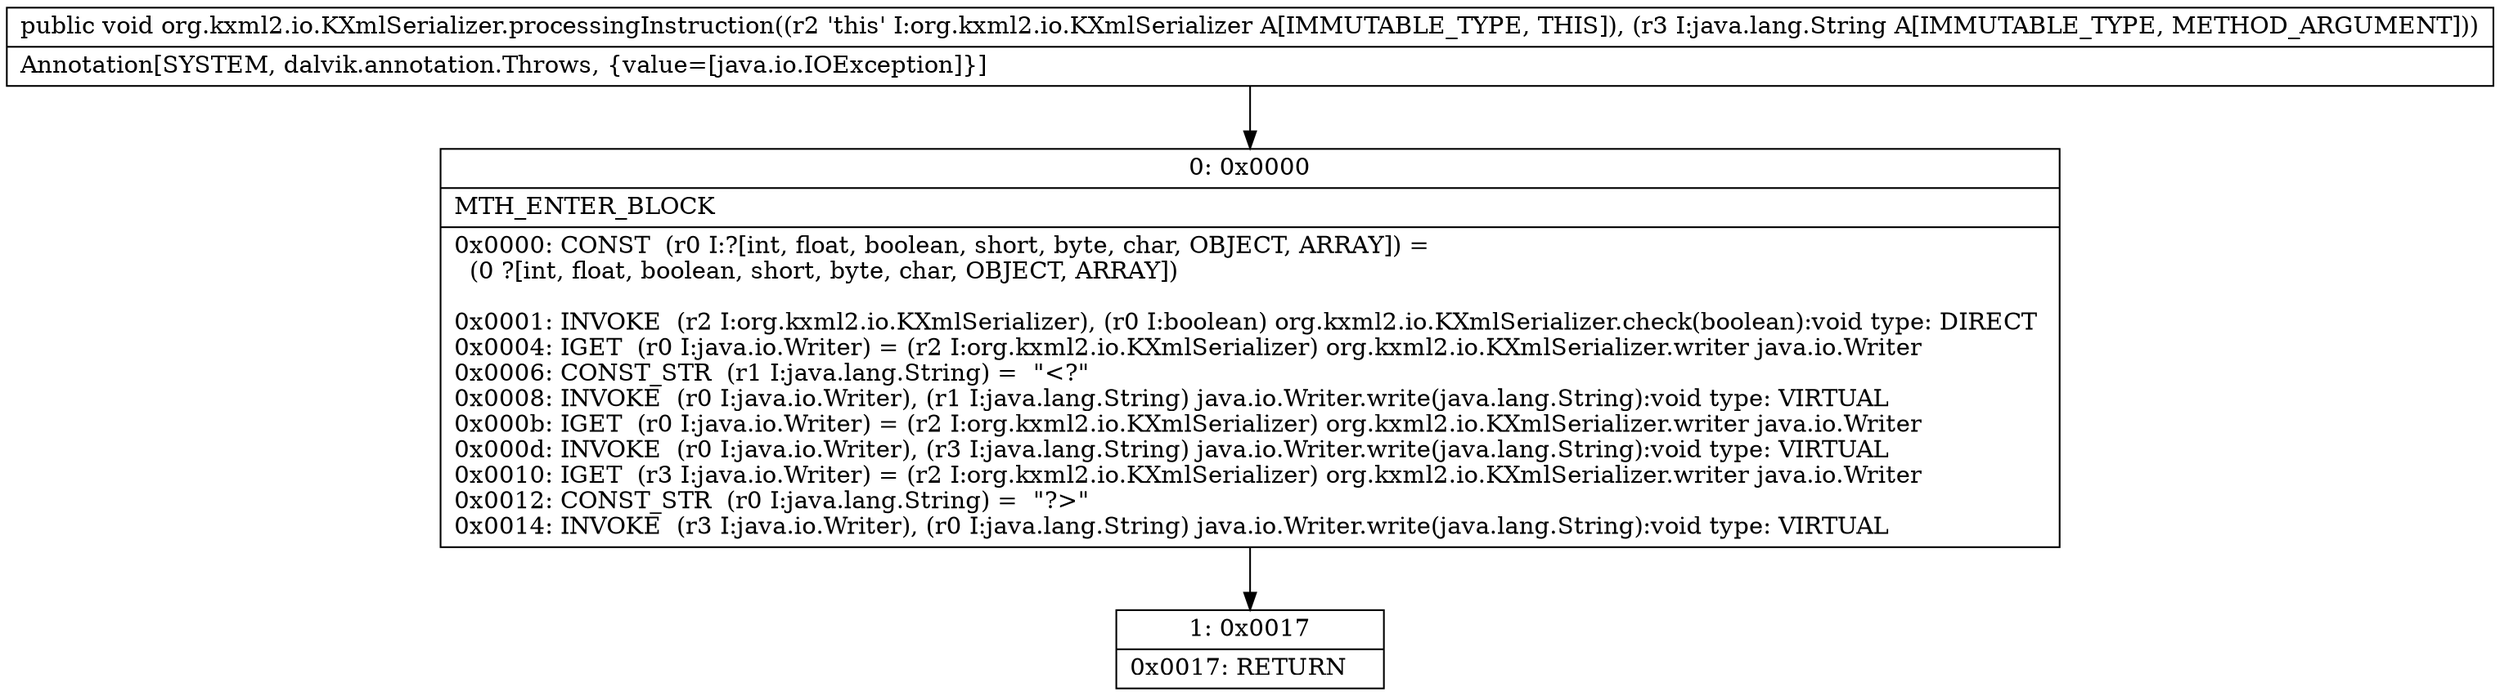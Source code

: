 digraph "CFG fororg.kxml2.io.KXmlSerializer.processingInstruction(Ljava\/lang\/String;)V" {
Node_0 [shape=record,label="{0\:\ 0x0000|MTH_ENTER_BLOCK\l|0x0000: CONST  (r0 I:?[int, float, boolean, short, byte, char, OBJECT, ARRAY]) = \l  (0 ?[int, float, boolean, short, byte, char, OBJECT, ARRAY])\l \l0x0001: INVOKE  (r2 I:org.kxml2.io.KXmlSerializer), (r0 I:boolean) org.kxml2.io.KXmlSerializer.check(boolean):void type: DIRECT \l0x0004: IGET  (r0 I:java.io.Writer) = (r2 I:org.kxml2.io.KXmlSerializer) org.kxml2.io.KXmlSerializer.writer java.io.Writer \l0x0006: CONST_STR  (r1 I:java.lang.String) =  \"\<?\" \l0x0008: INVOKE  (r0 I:java.io.Writer), (r1 I:java.lang.String) java.io.Writer.write(java.lang.String):void type: VIRTUAL \l0x000b: IGET  (r0 I:java.io.Writer) = (r2 I:org.kxml2.io.KXmlSerializer) org.kxml2.io.KXmlSerializer.writer java.io.Writer \l0x000d: INVOKE  (r0 I:java.io.Writer), (r3 I:java.lang.String) java.io.Writer.write(java.lang.String):void type: VIRTUAL \l0x0010: IGET  (r3 I:java.io.Writer) = (r2 I:org.kxml2.io.KXmlSerializer) org.kxml2.io.KXmlSerializer.writer java.io.Writer \l0x0012: CONST_STR  (r0 I:java.lang.String) =  \"?\>\" \l0x0014: INVOKE  (r3 I:java.io.Writer), (r0 I:java.lang.String) java.io.Writer.write(java.lang.String):void type: VIRTUAL \l}"];
Node_1 [shape=record,label="{1\:\ 0x0017|0x0017: RETURN   \l}"];
MethodNode[shape=record,label="{public void org.kxml2.io.KXmlSerializer.processingInstruction((r2 'this' I:org.kxml2.io.KXmlSerializer A[IMMUTABLE_TYPE, THIS]), (r3 I:java.lang.String A[IMMUTABLE_TYPE, METHOD_ARGUMENT]))  | Annotation[SYSTEM, dalvik.annotation.Throws, \{value=[java.io.IOException]\}]\l}"];
MethodNode -> Node_0;
Node_0 -> Node_1;
}


